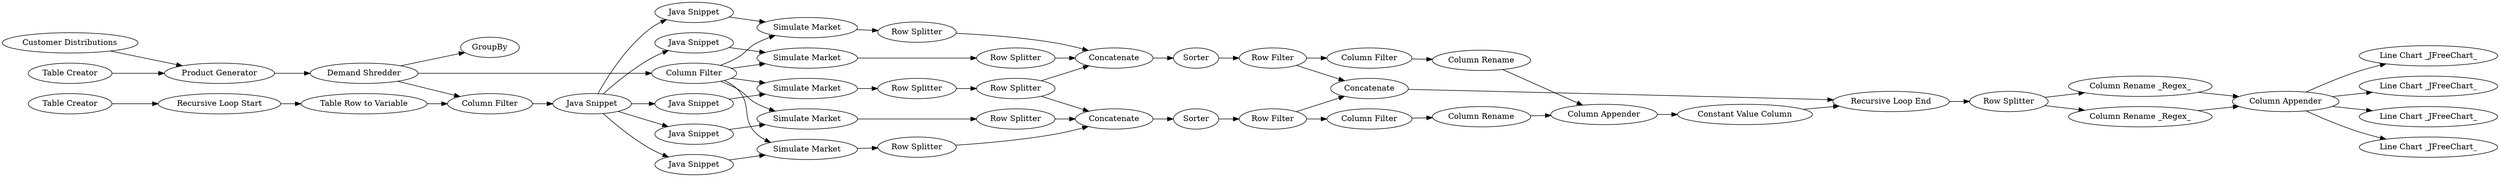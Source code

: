 digraph {
	"-3582443900089659249_14" [label="Java Snippet"]
	"-3582443900089659249_13" [label="Java Snippet"]
	"-3582443900089659249_21" [label="Row Splitter"]
	"-3582443900089659249_46" [label="Line Chart _JFreeChart_"]
	"-3582443900089659249_20" [label="Simulate Market"]
	"-3582443900089659249_40" [label=Concatenate]
	"-3582443900089659249_41" [label="Row Splitter"]
	"-3582443900089659249_29" [label=Sorter]
	"-3582443900089659249_17" [label="Simulate Market"]
	"-3582443900089659249_48" [label="Line Chart _JFreeChart_"]
	"-3582443900089659249_47" [label="Line Chart _JFreeChart_"]
	"-3582443900089659249_16" [label="Simulate Market"]
	"-3582443900089659249_5" [label="Column Filter"]
	"-3582443900089659249_34" [label="Column Filter"]
	"-3582443900089659249_49" [label="Demand Shredder"]
	"-3582443900089659249_39" [label="Recursive Loop End"]
	"-3582443900089659249_6" [label="Table Creator"]
	"-3582443900089659249_2" [label="Table Creator"]
	"-3582443900089659249_53" [label=Concatenate]
	"-3582443900089659249_52" [label="Column Appender"]
	"-3582443900089659249_19" [label="Simulate Market"]
	"-3582443900089659249_18" [label="Simulate Market"]
	"-3582443900089659249_31" [label="Row Filter"]
	"-3582443900089659249_7" [label="Recursive Loop Start"]
	"-3582443900089659249_50" [label=GroupBy]
	"-3582443900089659249_10" [label="Java Snippet"]
	"-3582443900089659249_3" [label="Customer Distributions"]
	"-3582443900089659249_51" [label="Column Appender"]
	"-3582443900089659249_42" [label="Column Rename _Regex_"]
	"-3582443900089659249_11" [label="Java Snippet"]
	"-3582443900089659249_32" [label="Row Filter"]
	"-3582443900089659249_12" [label="Java Snippet"]
	"-3582443900089659249_23" [label="Row Splitter"]
	"-3582443900089659249_25" [label="Row Splitter"]
	"-3582443900089659249_38" [label="Constant Value Column"]
	"-3582443900089659249_45" [label="Line Chart _JFreeChart_"]
	"-3582443900089659249_24" [label="Row Splitter"]
	"-3582443900089659249_36" [label="Column Rename"]
	"-3582443900089659249_26" [label="Row Splitter"]
	"-3582443900089659249_30" [label=Sorter]
	"-3582443900089659249_4" [label="Product Generator"]
	"-3582443900089659249_33" [label="Column Filter"]
	"-3582443900089659249_9" [label="Java Snippet"]
	"-3582443900089659249_15" [label="Column Filter"]
	"-3582443900089659249_55" [label="Table Row to Variable"]
	"-3582443900089659249_35" [label="Column Rename"]
	"-3582443900089659249_43" [label="Column Rename _Regex_"]
	"-3582443900089659249_54" [label=Concatenate]
	"-3582443900089659249_22" [label="Row Splitter"]
	"-3582443900089659249_9" -> "-3582443900089659249_10"
	"-3582443900089659249_21" -> "-3582443900089659249_53"
	"-3582443900089659249_15" -> "-3582443900089659249_18"
	"-3582443900089659249_53" -> "-3582443900089659249_29"
	"-3582443900089659249_34" -> "-3582443900089659249_36"
	"-3582443900089659249_16" -> "-3582443900089659249_21"
	"-3582443900089659249_15" -> "-3582443900089659249_16"
	"-3582443900089659249_7" -> "-3582443900089659249_55"
	"-3582443900089659249_49" -> "-3582443900089659249_5"
	"-3582443900089659249_52" -> "-3582443900089659249_38"
	"-3582443900089659249_31" -> "-3582443900089659249_33"
	"-3582443900089659249_12" -> "-3582443900089659249_17"
	"-3582443900089659249_3" -> "-3582443900089659249_4"
	"-3582443900089659249_39" -> "-3582443900089659249_41"
	"-3582443900089659249_43" -> "-3582443900089659249_51"
	"-3582443900089659249_30" -> "-3582443900089659249_32"
	"-3582443900089659249_9" -> "-3582443900089659249_14"
	"-3582443900089659249_49" -> "-3582443900089659249_50"
	"-3582443900089659249_17" -> "-3582443900089659249_22"
	"-3582443900089659249_42" -> "-3582443900089659249_51"
	"-3582443900089659249_51" -> "-3582443900089659249_46"
	"-3582443900089659249_54" -> "-3582443900089659249_30"
	"-3582443900089659249_40" -> "-3582443900089659249_39"
	"-3582443900089659249_14" -> "-3582443900089659249_19"
	"-3582443900089659249_15" -> "-3582443900089659249_19"
	"-3582443900089659249_5" -> "-3582443900089659249_9"
	"-3582443900089659249_49" -> "-3582443900089659249_15"
	"-3582443900089659249_20" -> "-3582443900089659249_25"
	"-3582443900089659249_22" -> "-3582443900089659249_53"
	"-3582443900089659249_32" -> "-3582443900089659249_40"
	"-3582443900089659249_11" -> "-3582443900089659249_16"
	"-3582443900089659249_19" -> "-3582443900089659249_24"
	"-3582443900089659249_23" -> "-3582443900089659249_26"
	"-3582443900089659249_2" -> "-3582443900089659249_4"
	"-3582443900089659249_26" -> "-3582443900089659249_54"
	"-3582443900089659249_32" -> "-3582443900089659249_34"
	"-3582443900089659249_51" -> "-3582443900089659249_45"
	"-3582443900089659249_31" -> "-3582443900089659249_40"
	"-3582443900089659249_29" -> "-3582443900089659249_31"
	"-3582443900089659249_26" -> "-3582443900089659249_53"
	"-3582443900089659249_33" -> "-3582443900089659249_35"
	"-3582443900089659249_51" -> "-3582443900089659249_47"
	"-3582443900089659249_18" -> "-3582443900089659249_23"
	"-3582443900089659249_4" -> "-3582443900089659249_49"
	"-3582443900089659249_24" -> "-3582443900089659249_54"
	"-3582443900089659249_36" -> "-3582443900089659249_52"
	"-3582443900089659249_13" -> "-3582443900089659249_20"
	"-3582443900089659249_41" -> "-3582443900089659249_43"
	"-3582443900089659249_41" -> "-3582443900089659249_42"
	"-3582443900089659249_15" -> "-3582443900089659249_20"
	"-3582443900089659249_10" -> "-3582443900089659249_18"
	"-3582443900089659249_51" -> "-3582443900089659249_48"
	"-3582443900089659249_9" -> "-3582443900089659249_12"
	"-3582443900089659249_9" -> "-3582443900089659249_13"
	"-3582443900089659249_35" -> "-3582443900089659249_52"
	"-3582443900089659249_55" -> "-3582443900089659249_5"
	"-3582443900089659249_9" -> "-3582443900089659249_11"
	"-3582443900089659249_15" -> "-3582443900089659249_17"
	"-3582443900089659249_38" -> "-3582443900089659249_39"
	"-3582443900089659249_25" -> "-3582443900089659249_54"
	"-3582443900089659249_6" -> "-3582443900089659249_7"
	rankdir=LR
}
